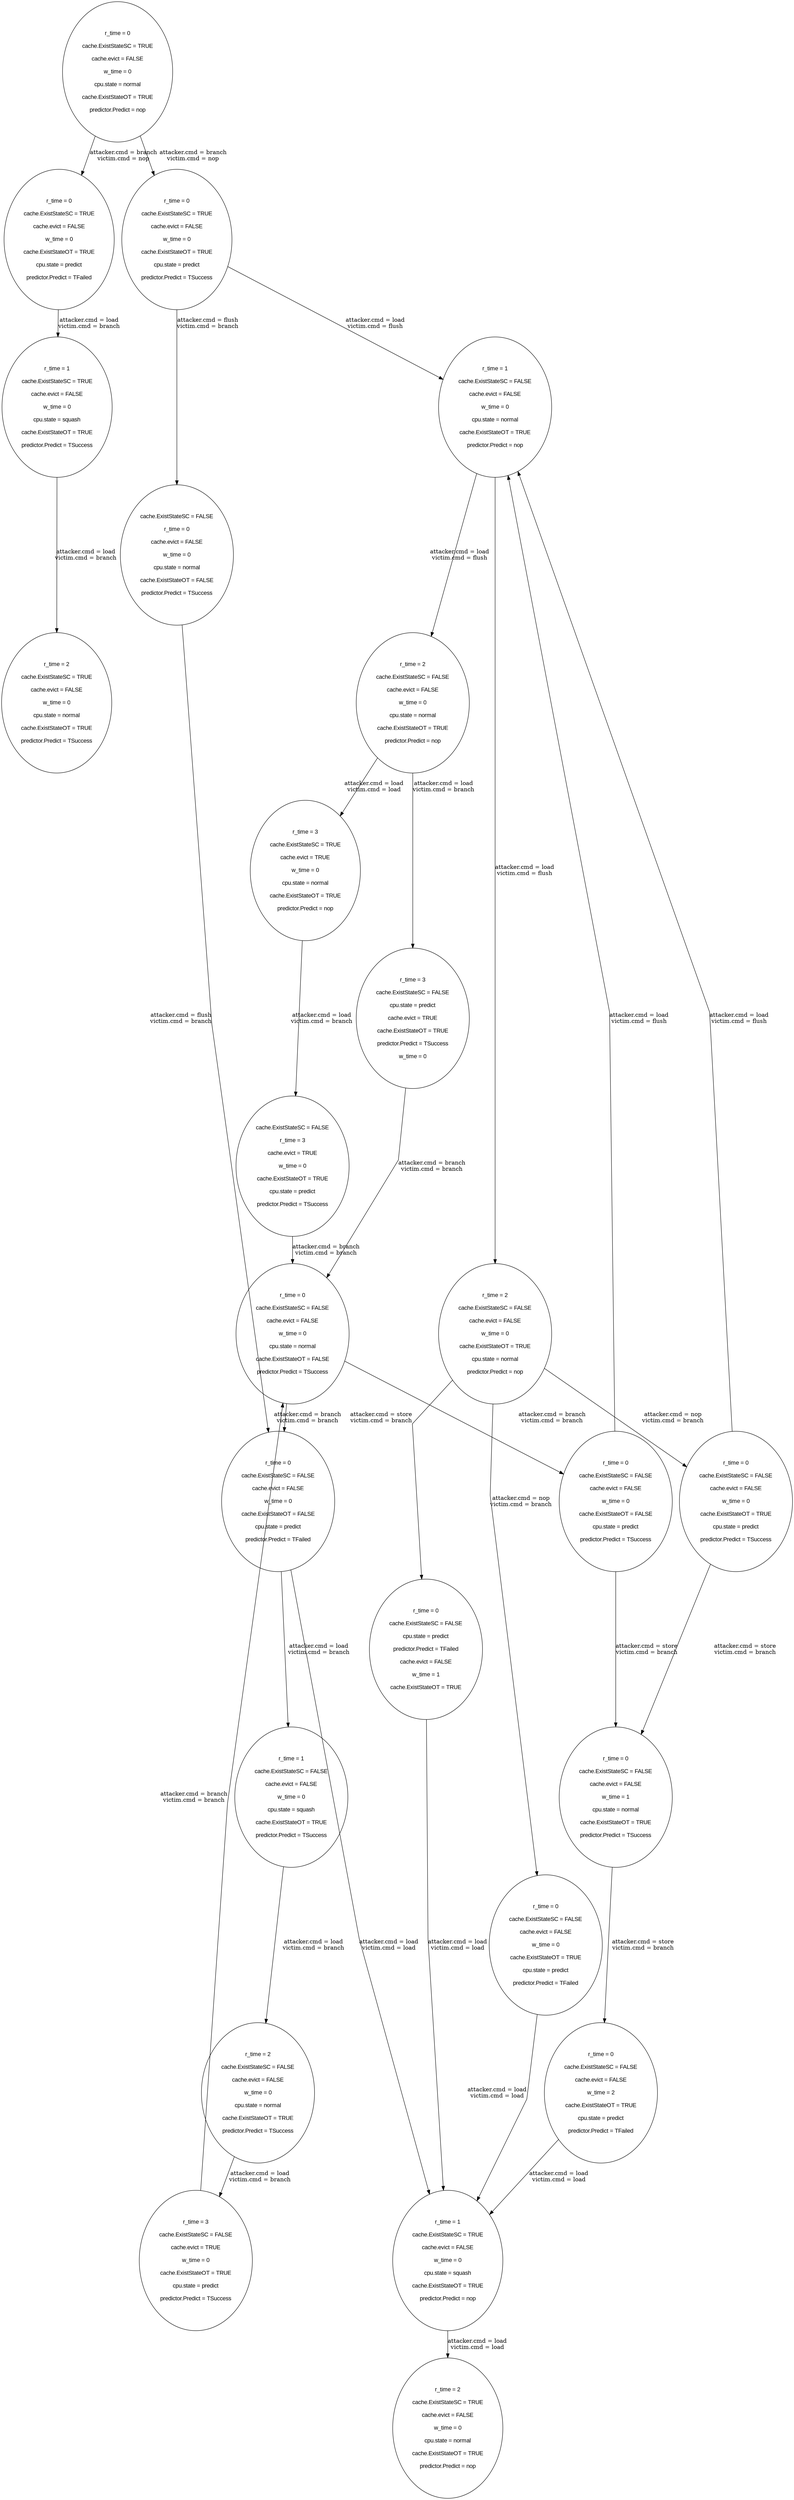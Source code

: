  strict digraph prof {

    node [fontname="Arial"];

    splines=line;
"
r_time = 0

cache.ExistStateSC = TRUE

cache.evict = FALSE

w_time = 0

cpu.state = normal

cache.ExistStateOT = TRUE

predictor.Predict = nop

" -> "
r_time = 0

cache.ExistStateSC = TRUE

cache.evict = FALSE

w_time = 0

cache.ExistStateOT = TRUE

cpu.state = predict

predictor.Predict = TFailed

"
[ label="attacker.cmd = branch
victim.cmd = nop
" ]
"
r_time = 0

cache.ExistStateSC = TRUE

cache.evict = FALSE

w_time = 0

cache.ExistStateOT = TRUE

cpu.state = predict

predictor.Predict = TFailed

" -> "
r_time = 1

cache.ExistStateSC = TRUE

cache.evict = FALSE

w_time = 0

cpu.state = squash

cache.ExistStateOT = TRUE

predictor.Predict = TSuccess

"
[ label="attacker.cmd = load
victim.cmd = branch
" ]
"
r_time = 1

cache.ExistStateSC = TRUE

cache.evict = FALSE

w_time = 0

cpu.state = squash

cache.ExistStateOT = TRUE

predictor.Predict = TSuccess

" -> "
r_time = 2

cache.ExistStateSC = TRUE

cache.evict = FALSE

w_time = 0

cpu.state = normal

cache.ExistStateOT = TRUE

predictor.Predict = TSuccess

"
[ label="attacker.cmd = load
victim.cmd = branch
" ]
"
r_time = 0

cache.ExistStateSC = TRUE

cache.evict = FALSE

w_time = 0

cpu.state = normal

cache.ExistStateOT = TRUE

predictor.Predict = nop

" -> "
r_time = 0

cache.ExistStateSC = TRUE

cache.evict = FALSE

w_time = 0

cache.ExistStateOT = TRUE

cpu.state = predict

predictor.Predict = TSuccess

"
[ label="attacker.cmd = branch
victim.cmd = nop
" ]
"
r_time = 0

cache.ExistStateSC = TRUE

cache.evict = FALSE

w_time = 0

cache.ExistStateOT = TRUE

cpu.state = predict

predictor.Predict = TSuccess

" -> "
r_time = 1

cache.ExistStateSC = FALSE

cache.evict = FALSE

w_time = 0

cpu.state = normal

cache.ExistStateOT = TRUE

predictor.Predict = nop

"
[ label="attacker.cmd = load
victim.cmd = flush
" ]
"
r_time = 1

cache.ExistStateSC = FALSE

cache.evict = FALSE

w_time = 0

cpu.state = normal

cache.ExistStateOT = TRUE

predictor.Predict = nop

" -> "
r_time = 2

cache.ExistStateSC = FALSE

cache.evict = FALSE

w_time = 0

cache.ExistStateOT = TRUE

cpu.state = normal

predictor.Predict = nop

"
[ label="attacker.cmd = load
victim.cmd = flush
" ]
"
r_time = 2

cache.ExistStateSC = FALSE

cache.evict = FALSE

w_time = 0

cache.ExistStateOT = TRUE

cpu.state = normal

predictor.Predict = nop

" -> "
r_time = 0

cache.ExistStateSC = FALSE

cache.evict = FALSE

w_time = 0

cache.ExistStateOT = TRUE

cpu.state = predict

predictor.Predict = TSuccess

"
[ label="attacker.cmd = nop
victim.cmd = branch
" ]
"
r_time = 0

cache.ExistStateSC = FALSE

cache.evict = FALSE

w_time = 0

cache.ExistStateOT = TRUE

cpu.state = predict

predictor.Predict = TSuccess

" -> "
r_time = 1

cache.ExistStateSC = FALSE

cache.evict = FALSE

w_time = 0

cpu.state = normal

cache.ExistStateOT = TRUE

predictor.Predict = nop

"
[ label="attacker.cmd = load
victim.cmd = flush
" ]
"
r_time = 1

cache.ExistStateSC = FALSE

cache.evict = FALSE

w_time = 0

cpu.state = normal

cache.ExistStateOT = TRUE

predictor.Predict = nop

" -> "
r_time = 2

cache.ExistStateSC = FALSE

cache.evict = FALSE

w_time = 0

cache.ExistStateOT = TRUE

cpu.state = normal

predictor.Predict = nop

"
[ label="attacker.cmd = load
victim.cmd = flush
" ]
"
r_time = 2

cache.ExistStateSC = FALSE

cache.evict = FALSE

w_time = 0

cache.ExistStateOT = TRUE

cpu.state = normal

predictor.Predict = nop

" -> "
r_time = 0

cache.ExistStateSC = FALSE

cpu.state = predict

predictor.Predict = TFailed

cache.evict = FALSE

w_time = 1

cache.ExistStateOT = TRUE

"
[ label="attacker.cmd = store
victim.cmd = branch
" ]
"
r_time = 0

cache.ExistStateSC = FALSE

cpu.state = predict

predictor.Predict = TFailed

cache.evict = FALSE

w_time = 1

cache.ExistStateOT = TRUE

" -> "
r_time = 1

cache.ExistStateSC = TRUE

cache.evict = FALSE

w_time = 0

cpu.state = squash

cache.ExistStateOT = TRUE

predictor.Predict = nop

"
[ label="attacker.cmd = load
victim.cmd = load
" ]
"
r_time = 1

cache.ExistStateSC = TRUE

cache.evict = FALSE

w_time = 0

cpu.state = squash

cache.ExistStateOT = TRUE

predictor.Predict = nop

" -> "
r_time = 2

cache.ExistStateSC = TRUE

cache.evict = FALSE

w_time = 0

cpu.state = normal

cache.ExistStateOT = TRUE

predictor.Predict = nop

"
[ label="attacker.cmd = load
victim.cmd = load
" ]
"
r_time = 0

cache.ExistStateSC = TRUE

cache.evict = FALSE

w_time = 0

cpu.state = normal

cache.ExistStateOT = TRUE

predictor.Predict = nop

" -> "
r_time = 0

cache.ExistStateSC = TRUE

cache.evict = FALSE

w_time = 0

cache.ExistStateOT = TRUE

cpu.state = predict

predictor.Predict = TSuccess

"
[ label="attacker.cmd = branch
victim.cmd = nop
" ]
"
r_time = 0

cache.ExistStateSC = TRUE

cache.evict = FALSE

w_time = 0

cache.ExistStateOT = TRUE

cpu.state = predict

predictor.Predict = TSuccess

" -> "
r_time = 1

cache.ExistStateSC = FALSE

cache.evict = FALSE

w_time = 0

cpu.state = normal

cache.ExistStateOT = TRUE

predictor.Predict = nop

"
[ label="attacker.cmd = load
victim.cmd = flush
" ]
"
r_time = 1

cache.ExistStateSC = FALSE

cache.evict = FALSE

w_time = 0

cpu.state = normal

cache.ExistStateOT = TRUE

predictor.Predict = nop

" -> "
r_time = 2

cache.ExistStateSC = FALSE

cache.evict = FALSE

w_time = 0

cpu.state = normal

cache.ExistStateOT = TRUE

predictor.Predict = nop

"
[ label="attacker.cmd = load
victim.cmd = flush
" ]
"
r_time = 2

cache.ExistStateSC = FALSE

cache.evict = FALSE

w_time = 0

cpu.state = normal

cache.ExistStateOT = TRUE

predictor.Predict = nop

" -> "
r_time = 3

cache.ExistStateSC = FALSE

cpu.state = predict

cache.evict = TRUE

cache.ExistStateOT = TRUE

predictor.Predict = TSuccess

w_time = 0

"
[ label="attacker.cmd = load
victim.cmd = branch
" ]
"
r_time = 3

cache.ExistStateSC = FALSE

cpu.state = predict

cache.evict = TRUE

cache.ExistStateOT = TRUE

predictor.Predict = TSuccess

w_time = 0

" -> "
r_time = 0

cache.ExistStateSC = FALSE

cache.evict = FALSE

w_time = 0

cpu.state = normal

cache.ExistStateOT = FALSE

predictor.Predict = TSuccess

"
[ label="attacker.cmd = branch
victim.cmd = branch
" ]
"
r_time = 0

cache.ExistStateSC = FALSE

cache.evict = FALSE

w_time = 0

cpu.state = normal

cache.ExistStateOT = FALSE

predictor.Predict = TSuccess

" -> "
r_time = 0

cache.ExistStateSC = FALSE

cache.evict = FALSE

w_time = 0

cache.ExistStateOT = FALSE

cpu.state = predict

predictor.Predict = TSuccess

"
[ label="attacker.cmd = branch
victim.cmd = branch
" ]
"
r_time = 0

cache.ExistStateSC = FALSE

cache.evict = FALSE

w_time = 0

cache.ExistStateOT = FALSE

cpu.state = predict

predictor.Predict = TSuccess

" -> "
r_time = 1

cache.ExistStateSC = FALSE

cache.evict = FALSE

w_time = 0

cpu.state = normal

cache.ExistStateOT = TRUE

predictor.Predict = nop

"
[ label="attacker.cmd = load
victim.cmd = flush
" ]
"
r_time = 1

cache.ExistStateSC = FALSE

cache.evict = FALSE

w_time = 0

cpu.state = normal

cache.ExistStateOT = TRUE

predictor.Predict = nop

" -> "
r_time = 2

cache.ExistStateSC = FALSE

cache.evict = FALSE

w_time = 0

cache.ExistStateOT = TRUE

cpu.state = normal

predictor.Predict = nop

"
[ label="attacker.cmd = load
victim.cmd = flush
" ]
"
r_time = 2

cache.ExistStateSC = FALSE

cache.evict = FALSE

w_time = 0

cache.ExistStateOT = TRUE

cpu.state = normal

predictor.Predict = nop

" -> "
r_time = 0

cache.ExistStateSC = FALSE

cpu.state = predict

predictor.Predict = TFailed

cache.evict = FALSE

w_time = 1

cache.ExistStateOT = TRUE

"
[ label="attacker.cmd = store
victim.cmd = branch
" ]
"
r_time = 0

cache.ExistStateSC = FALSE

cpu.state = predict

predictor.Predict = TFailed

cache.evict = FALSE

w_time = 1

cache.ExistStateOT = TRUE

" -> "
r_time = 1

cache.ExistStateSC = TRUE

cache.evict = FALSE

w_time = 0

cpu.state = squash

cache.ExistStateOT = TRUE

predictor.Predict = nop

"
[ label="attacker.cmd = load
victim.cmd = load
" ]
"
r_time = 1

cache.ExistStateSC = TRUE

cache.evict = FALSE

w_time = 0

cpu.state = squash

cache.ExistStateOT = TRUE

predictor.Predict = nop

" -> "
r_time = 2

cache.ExistStateSC = TRUE

cache.evict = FALSE

w_time = 0

cpu.state = normal

cache.ExistStateOT = TRUE

predictor.Predict = nop

"
[ label="attacker.cmd = load
victim.cmd = load
" ]
"
r_time = 0

cache.ExistStateSC = TRUE

cache.evict = FALSE

w_time = 0

cpu.state = normal

cache.ExistStateOT = TRUE

predictor.Predict = nop

" -> "
r_time = 0

cache.ExistStateSC = TRUE

cache.evict = FALSE

w_time = 0

cache.ExistStateOT = TRUE

cpu.state = predict

predictor.Predict = TSuccess

"
[ label="attacker.cmd = branch
victim.cmd = nop
" ]
"
r_time = 0

cache.ExistStateSC = TRUE

cache.evict = FALSE

w_time = 0

cache.ExistStateOT = TRUE

cpu.state = predict

predictor.Predict = TSuccess

" -> "
r_time = 1

cache.ExistStateSC = FALSE

cache.evict = FALSE

w_time = 0

cpu.state = normal

cache.ExistStateOT = TRUE

predictor.Predict = nop

"
[ label="attacker.cmd = load
victim.cmd = flush
" ]
"
r_time = 1

cache.ExistStateSC = FALSE

cache.evict = FALSE

w_time = 0

cpu.state = normal

cache.ExistStateOT = TRUE

predictor.Predict = nop

" -> "
r_time = 2

cache.ExistStateSC = FALSE

cache.evict = FALSE

w_time = 0

cpu.state = normal

cache.ExistStateOT = TRUE

predictor.Predict = nop

"
[ label="attacker.cmd = load
victim.cmd = flush
" ]
"
r_time = 2

cache.ExistStateSC = FALSE

cache.evict = FALSE

w_time = 0

cpu.state = normal

cache.ExistStateOT = TRUE

predictor.Predict = nop

" -> "
r_time = 3

cache.ExistStateSC = TRUE

cache.evict = TRUE

w_time = 0

cpu.state = normal

cache.ExistStateOT = TRUE

predictor.Predict = nop

"
[ label="attacker.cmd = load
victim.cmd = load
" ]
"
r_time = 3

cache.ExistStateSC = TRUE

cache.evict = TRUE

w_time = 0

cpu.state = normal

cache.ExistStateOT = TRUE

predictor.Predict = nop

" -> "
cache.ExistStateSC = FALSE

r_time = 3

cache.evict = TRUE

w_time = 0

cache.ExistStateOT = TRUE

cpu.state = predict

predictor.Predict = TSuccess

"
[ label="attacker.cmd = load
victim.cmd = branch
" ]
"
cache.ExistStateSC = FALSE

r_time = 3

cache.evict = TRUE

w_time = 0

cache.ExistStateOT = TRUE

cpu.state = predict

predictor.Predict = TSuccess

" -> "
r_time = 0

cache.ExistStateSC = FALSE

cache.evict = FALSE

w_time = 0

cpu.state = normal

cache.ExistStateOT = FALSE

predictor.Predict = TSuccess

"
[ label="attacker.cmd = branch
victim.cmd = branch
" ]
"
r_time = 0

cache.ExistStateSC = FALSE

cache.evict = FALSE

w_time = 0

cpu.state = normal

cache.ExistStateOT = FALSE

predictor.Predict = TSuccess

" -> "
r_time = 0

cache.ExistStateSC = FALSE

cache.evict = FALSE

w_time = 0

cache.ExistStateOT = FALSE

cpu.state = predict

predictor.Predict = TSuccess

"
[ label="attacker.cmd = branch
victim.cmd = branch
" ]
"
r_time = 0

cache.ExistStateSC = FALSE

cache.evict = FALSE

w_time = 0

cache.ExistStateOT = FALSE

cpu.state = predict

predictor.Predict = TSuccess

" -> "
r_time = 1

cache.ExistStateSC = FALSE

cache.evict = FALSE

w_time = 0

cpu.state = normal

cache.ExistStateOT = TRUE

predictor.Predict = nop

"
[ label="attacker.cmd = load
victim.cmd = flush
" ]
"
r_time = 1

cache.ExistStateSC = FALSE

cache.evict = FALSE

w_time = 0

cpu.state = normal

cache.ExistStateOT = TRUE

predictor.Predict = nop

" -> "
r_time = 2

cache.ExistStateSC = FALSE

cache.evict = FALSE

w_time = 0

cache.ExistStateOT = TRUE

cpu.state = normal

predictor.Predict = nop

"
[ label="attacker.cmd = load
victim.cmd = flush
" ]
"
r_time = 2

cache.ExistStateSC = FALSE

cache.evict = FALSE

w_time = 0

cache.ExistStateOT = TRUE

cpu.state = normal

predictor.Predict = nop

" -> "
r_time = 0

cache.ExistStateSC = FALSE

cpu.state = predict

predictor.Predict = TFailed

cache.evict = FALSE

w_time = 1

cache.ExistStateOT = TRUE

"
[ label="attacker.cmd = store
victim.cmd = branch
" ]
"
r_time = 0

cache.ExistStateSC = FALSE

cpu.state = predict

predictor.Predict = TFailed

cache.evict = FALSE

w_time = 1

cache.ExistStateOT = TRUE

" -> "
r_time = 1

cache.ExistStateSC = TRUE

cache.evict = FALSE

w_time = 0

cpu.state = squash

cache.ExistStateOT = TRUE

predictor.Predict = nop

"
[ label="attacker.cmd = load
victim.cmd = load
" ]
"
r_time = 1

cache.ExistStateSC = TRUE

cache.evict = FALSE

w_time = 0

cpu.state = squash

cache.ExistStateOT = TRUE

predictor.Predict = nop

" -> "
r_time = 2

cache.ExistStateSC = TRUE

cache.evict = FALSE

w_time = 0

cpu.state = normal

cache.ExistStateOT = TRUE

predictor.Predict = nop

"
[ label="attacker.cmd = load
victim.cmd = load
" ]
"
r_time = 0

cache.ExistStateSC = TRUE

cache.evict = FALSE

w_time = 0

cpu.state = normal

cache.ExistStateOT = TRUE

predictor.Predict = nop

" -> "
r_time = 0

cache.ExistStateSC = TRUE

cache.evict = FALSE

w_time = 0

cache.ExistStateOT = TRUE

cpu.state = predict

predictor.Predict = TSuccess

"
[ label="attacker.cmd = branch
victim.cmd = nop
" ]
"
r_time = 0

cache.ExistStateSC = TRUE

cache.evict = FALSE

w_time = 0

cache.ExistStateOT = TRUE

cpu.state = predict

predictor.Predict = TSuccess

" -> "
cache.ExistStateSC = FALSE

r_time = 0

cache.evict = FALSE

w_time = 0

cpu.state = normal

cache.ExistStateOT = FALSE

predictor.Predict = TSuccess

"
[ label="attacker.cmd = flush
victim.cmd = branch
" ]
"
cache.ExistStateSC = FALSE

r_time = 0

cache.evict = FALSE

w_time = 0

cpu.state = normal

cache.ExistStateOT = FALSE

predictor.Predict = TSuccess

" -> "
r_time = 0

cache.ExistStateSC = FALSE

cache.evict = FALSE

w_time = 0

cache.ExistStateOT = FALSE

cpu.state = predict

predictor.Predict = TFailed

"
[ label="attacker.cmd = flush
victim.cmd = branch
" ]
"
r_time = 0

cache.ExistStateSC = FALSE

cache.evict = FALSE

w_time = 0

cache.ExistStateOT = FALSE

cpu.state = predict

predictor.Predict = TFailed

" -> "
r_time = 1

cache.ExistStateSC = FALSE

cache.evict = FALSE

w_time = 0

cpu.state = squash

cache.ExistStateOT = TRUE

predictor.Predict = TSuccess

"
[ label="attacker.cmd = load
victim.cmd = branch
" ]
"
r_time = 1

cache.ExistStateSC = FALSE

cache.evict = FALSE

w_time = 0

cpu.state = squash

cache.ExistStateOT = TRUE

predictor.Predict = TSuccess

" -> "
r_time = 2

cache.ExistStateSC = FALSE

cache.evict = FALSE

w_time = 0

cpu.state = normal

cache.ExistStateOT = TRUE

predictor.Predict = TSuccess

"
[ label="attacker.cmd = load
victim.cmd = branch
" ]
"
r_time = 2

cache.ExistStateSC = FALSE

cache.evict = FALSE

w_time = 0

cpu.state = normal

cache.ExistStateOT = TRUE

predictor.Predict = TSuccess

" -> "
r_time = 3

cache.ExistStateSC = FALSE

cache.evict = TRUE

w_time = 0

cache.ExistStateOT = TRUE

cpu.state = predict

predictor.Predict = TSuccess

"
[ label="attacker.cmd = load
victim.cmd = branch
" ]
"
r_time = 3

cache.ExistStateSC = FALSE

cache.evict = TRUE

w_time = 0

cache.ExistStateOT = TRUE

cpu.state = predict

predictor.Predict = TSuccess

" -> "
r_time = 0

cache.ExistStateSC = FALSE

cache.evict = FALSE

w_time = 0

cpu.state = normal

cache.ExistStateOT = FALSE

predictor.Predict = TSuccess

"
[ label="attacker.cmd = branch
victim.cmd = branch
" ]
"
r_time = 0

cache.ExistStateSC = FALSE

cache.evict = FALSE

w_time = 0

cpu.state = normal

cache.ExistStateOT = FALSE

predictor.Predict = TSuccess

" -> "
r_time = 0

cache.ExistStateSC = FALSE

cache.evict = FALSE

w_time = 0

cache.ExistStateOT = FALSE

cpu.state = predict

predictor.Predict = TSuccess

"
[ label="attacker.cmd = branch
victim.cmd = branch
" ]
"
r_time = 0

cache.ExistStateSC = FALSE

cache.evict = FALSE

w_time = 0

cache.ExistStateOT = FALSE

cpu.state = predict

predictor.Predict = TSuccess

" -> "
r_time = 1

cache.ExistStateSC = FALSE

cache.evict = FALSE

w_time = 0

cpu.state = normal

cache.ExistStateOT = TRUE

predictor.Predict = nop

"
[ label="attacker.cmd = load
victim.cmd = flush
" ]
"
r_time = 1

cache.ExistStateSC = FALSE

cache.evict = FALSE

w_time = 0

cpu.state = normal

cache.ExistStateOT = TRUE

predictor.Predict = nop

" -> "
r_time = 2

cache.ExistStateSC = FALSE

cache.evict = FALSE

w_time = 0

cache.ExistStateOT = TRUE

cpu.state = normal

predictor.Predict = nop

"
[ label="attacker.cmd = load
victim.cmd = flush
" ]
"
r_time = 2

cache.ExistStateSC = FALSE

cache.evict = FALSE

w_time = 0

cache.ExistStateOT = TRUE

cpu.state = normal

predictor.Predict = nop

" -> "
r_time = 0

cache.ExistStateSC = FALSE

cpu.state = predict

predictor.Predict = TFailed

cache.evict = FALSE

w_time = 1

cache.ExistStateOT = TRUE

"
[ label="attacker.cmd = store
victim.cmd = branch
" ]
"
r_time = 0

cache.ExistStateSC = FALSE

cpu.state = predict

predictor.Predict = TFailed

cache.evict = FALSE

w_time = 1

cache.ExistStateOT = TRUE

" -> "
r_time = 1

cache.ExistStateSC = TRUE

cache.evict = FALSE

w_time = 0

cpu.state = squash

cache.ExistStateOT = TRUE

predictor.Predict = nop

"
[ label="attacker.cmd = load
victim.cmd = load
" ]
"
r_time = 1

cache.ExistStateSC = TRUE

cache.evict = FALSE

w_time = 0

cpu.state = squash

cache.ExistStateOT = TRUE

predictor.Predict = nop

" -> "
r_time = 2

cache.ExistStateSC = TRUE

cache.evict = FALSE

w_time = 0

cpu.state = normal

cache.ExistStateOT = TRUE

predictor.Predict = nop

"
[ label="attacker.cmd = load
victim.cmd = load
" ]
"
r_time = 0

cache.ExistStateSC = TRUE

cache.evict = FALSE

w_time = 0

cpu.state = normal

cache.ExistStateOT = TRUE

predictor.Predict = nop

" -> "
r_time = 0

cache.ExistStateSC = TRUE

cache.evict = FALSE

w_time = 0

cache.ExistStateOT = TRUE

cpu.state = predict

predictor.Predict = TSuccess

"
[ label="attacker.cmd = branch
victim.cmd = nop
" ]
"
r_time = 0

cache.ExistStateSC = TRUE

cache.evict = FALSE

w_time = 0

cache.ExistStateOT = TRUE

cpu.state = predict

predictor.Predict = TSuccess

" -> "
r_time = 1

cache.ExistStateSC = FALSE

cache.evict = FALSE

w_time = 0

cpu.state = normal

cache.ExistStateOT = TRUE

predictor.Predict = nop

"
[ label="attacker.cmd = load
victim.cmd = flush
" ]
"
r_time = 1

cache.ExistStateSC = FALSE

cache.evict = FALSE

w_time = 0

cpu.state = normal

cache.ExistStateOT = TRUE

predictor.Predict = nop

" -> "
r_time = 2

cache.ExistStateSC = FALSE

cache.evict = FALSE

w_time = 0

cache.ExistStateOT = TRUE

cpu.state = normal

predictor.Predict = nop

"
[ label="attacker.cmd = load
victim.cmd = flush
" ]
"
r_time = 2

cache.ExistStateSC = FALSE

cache.evict = FALSE

w_time = 0

cache.ExistStateOT = TRUE

cpu.state = normal

predictor.Predict = nop

" -> "
r_time = 0

cache.ExistStateSC = FALSE

cache.evict = FALSE

w_time = 0

cache.ExistStateOT = TRUE

cpu.state = predict

predictor.Predict = TFailed

"
[ label="attacker.cmd = nop
victim.cmd = branch
" ]
"
r_time = 0

cache.ExistStateSC = FALSE

cache.evict = FALSE

w_time = 0

cache.ExistStateOT = TRUE

cpu.state = predict

predictor.Predict = TFailed

" -> "
r_time = 1

cache.ExistStateSC = TRUE

cache.evict = FALSE

w_time = 0

cpu.state = squash

cache.ExistStateOT = TRUE

predictor.Predict = nop

"
[ label="attacker.cmd = load
victim.cmd = load
" ]
"
r_time = 1

cache.ExistStateSC = TRUE

cache.evict = FALSE

w_time = 0

cpu.state = squash

cache.ExistStateOT = TRUE

predictor.Predict = nop

" -> "
r_time = 2

cache.ExistStateSC = TRUE

cache.evict = FALSE

w_time = 0

cpu.state = normal

cache.ExistStateOT = TRUE

predictor.Predict = nop

"
[ label="attacker.cmd = load
victim.cmd = load
" ]
"
r_time = 0

cache.ExistStateSC = TRUE

cache.evict = FALSE

w_time = 0

cpu.state = normal

cache.ExistStateOT = TRUE

predictor.Predict = nop

" -> "
r_time = 0

cache.ExistStateSC = TRUE

cache.evict = FALSE

w_time = 0

cache.ExistStateOT = TRUE

cpu.state = predict

predictor.Predict = TSuccess

"
[ label="attacker.cmd = branch
victim.cmd = nop
" ]
"
r_time = 0

cache.ExistStateSC = TRUE

cache.evict = FALSE

w_time = 0

cache.ExistStateOT = TRUE

cpu.state = predict

predictor.Predict = TSuccess

" -> "
r_time = 1

cache.ExistStateSC = FALSE

cache.evict = FALSE

w_time = 0

cpu.state = normal

cache.ExistStateOT = TRUE

predictor.Predict = nop

"
[ label="attacker.cmd = load
victim.cmd = flush
" ]
"
r_time = 1

cache.ExistStateSC = FALSE

cache.evict = FALSE

w_time = 0

cpu.state = normal

cache.ExistStateOT = TRUE

predictor.Predict = nop

" -> "
r_time = 2

cache.ExistStateSC = FALSE

cache.evict = FALSE

w_time = 0

cache.ExistStateOT = TRUE

cpu.state = normal

predictor.Predict = nop

"
[ label="attacker.cmd = load
victim.cmd = flush
" ]
"
r_time = 2

cache.ExistStateSC = FALSE

cache.evict = FALSE

w_time = 0

cache.ExistStateOT = TRUE

cpu.state = normal

predictor.Predict = nop

" -> "
r_time = 0

cache.ExistStateSC = FALSE

cache.evict = FALSE

w_time = 0

cache.ExistStateOT = TRUE

cpu.state = predict

predictor.Predict = TSuccess

"
[ label="attacker.cmd = nop
victim.cmd = branch
" ]
"
r_time = 0

cache.ExistStateSC = FALSE

cache.evict = FALSE

w_time = 0

cache.ExistStateOT = TRUE

cpu.state = predict

predictor.Predict = TSuccess

" -> "
r_time = 0

cache.ExistStateSC = FALSE

cache.evict = FALSE

w_time = 1

cpu.state = normal

cache.ExistStateOT = TRUE

predictor.Predict = TSuccess

"
[ label="attacker.cmd = store
victim.cmd = branch
" ]
"
r_time = 0

cache.ExistStateSC = FALSE

cache.evict = FALSE

w_time = 1

cpu.state = normal

cache.ExistStateOT = TRUE

predictor.Predict = TSuccess

" -> "
r_time = 0

cache.ExistStateSC = FALSE

cache.evict = FALSE

w_time = 2

cache.ExistStateOT = TRUE

cpu.state = predict

predictor.Predict = TFailed

"
[ label="attacker.cmd = store
victim.cmd = branch
" ]
"
r_time = 0

cache.ExistStateSC = FALSE

cache.evict = FALSE

w_time = 2

cache.ExistStateOT = TRUE

cpu.state = predict

predictor.Predict = TFailed

" -> "
r_time = 1

cache.ExistStateSC = TRUE

cache.evict = FALSE

w_time = 0

cpu.state = squash

cache.ExistStateOT = TRUE

predictor.Predict = nop

"
[ label="attacker.cmd = load
victim.cmd = load
" ]
"
r_time = 1

cache.ExistStateSC = TRUE

cache.evict = FALSE

w_time = 0

cpu.state = squash

cache.ExistStateOT = TRUE

predictor.Predict = nop

" -> "
r_time = 2

cache.ExistStateSC = TRUE

cache.evict = FALSE

w_time = 0

cpu.state = normal

cache.ExistStateOT = TRUE

predictor.Predict = nop

"
[ label="attacker.cmd = load
victim.cmd = load
" ]
"
r_time = 0

cache.ExistStateSC = TRUE

cache.evict = FALSE

w_time = 0

cpu.state = normal

cache.ExistStateOT = TRUE

predictor.Predict = nop

" -> "
r_time = 0

cache.ExistStateSC = TRUE

cache.evict = FALSE

w_time = 0

cache.ExistStateOT = TRUE

cpu.state = predict

predictor.Predict = TSuccess

"
[ label="attacker.cmd = branch
victim.cmd = nop
" ]
"
r_time = 0

cache.ExistStateSC = TRUE

cache.evict = FALSE

w_time = 0

cache.ExistStateOT = TRUE

cpu.state = predict

predictor.Predict = TSuccess

" -> "
r_time = 1

cache.ExistStateSC = FALSE

cache.evict = FALSE

w_time = 0

cpu.state = normal

cache.ExistStateOT = TRUE

predictor.Predict = nop

"
[ label="attacker.cmd = load
victim.cmd = flush
" ]
"
r_time = 1

cache.ExistStateSC = FALSE

cache.evict = FALSE

w_time = 0

cpu.state = normal

cache.ExistStateOT = TRUE

predictor.Predict = nop

" -> "
r_time = 2

cache.ExistStateSC = FALSE

cache.evict = FALSE

w_time = 0

cache.ExistStateOT = TRUE

cpu.state = normal

predictor.Predict = nop

"
[ label="attacker.cmd = load
victim.cmd = flush
" ]
"
r_time = 2

cache.ExistStateSC = FALSE

cache.evict = FALSE

w_time = 0

cache.ExistStateOT = TRUE

cpu.state = normal

predictor.Predict = nop

" -> "
r_time = 0

cache.ExistStateSC = FALSE

cache.evict = FALSE

w_time = 0

cache.ExistStateOT = TRUE

cpu.state = predict

predictor.Predict = TSuccess

"
[ label="attacker.cmd = nop
victim.cmd = branch
" ]
"
r_time = 0

cache.ExistStateSC = FALSE

cache.evict = FALSE

w_time = 0

cache.ExistStateOT = TRUE

cpu.state = predict

predictor.Predict = TSuccess

" -> "
r_time = 1

cache.ExistStateSC = FALSE

cache.evict = FALSE

w_time = 0

cpu.state = normal

cache.ExistStateOT = TRUE

predictor.Predict = nop

"
[ label="attacker.cmd = load
victim.cmd = flush
" ]
"
r_time = 1

cache.ExistStateSC = FALSE

cache.evict = FALSE

w_time = 0

cpu.state = normal

cache.ExistStateOT = TRUE

predictor.Predict = nop

" -> "
r_time = 2

cache.ExistStateSC = FALSE

cache.evict = FALSE

w_time = 0

cache.ExistStateOT = TRUE

cpu.state = normal

predictor.Predict = nop

"
[ label="attacker.cmd = load
victim.cmd = flush
" ]
"
r_time = 2

cache.ExistStateSC = FALSE

cache.evict = FALSE

w_time = 0

cache.ExistStateOT = TRUE

cpu.state = normal

predictor.Predict = nop

" -> "
r_time = 0

cache.ExistStateSC = FALSE

cpu.state = predict

predictor.Predict = TFailed

cache.evict = FALSE

w_time = 1

cache.ExistStateOT = TRUE

"
[ label="attacker.cmd = store
victim.cmd = branch
" ]
"
r_time = 0

cache.ExistStateSC = FALSE

cpu.state = predict

predictor.Predict = TFailed

cache.evict = FALSE

w_time = 1

cache.ExistStateOT = TRUE

" -> "
r_time = 1

cache.ExistStateSC = TRUE

cache.evict = FALSE

w_time = 0

cpu.state = squash

cache.ExistStateOT = TRUE

predictor.Predict = nop

"
[ label="attacker.cmd = load
victim.cmd = load
" ]
"
r_time = 1

cache.ExistStateSC = TRUE

cache.evict = FALSE

w_time = 0

cpu.state = squash

cache.ExistStateOT = TRUE

predictor.Predict = nop

" -> "
r_time = 2

cache.ExistStateSC = TRUE

cache.evict = FALSE

w_time = 0

cpu.state = normal

cache.ExistStateOT = TRUE

predictor.Predict = nop

"
[ label="attacker.cmd = load
victim.cmd = load
" ]
"
r_time = 0

cache.ExistStateSC = TRUE

cache.evict = FALSE

w_time = 0

cpu.state = normal

cache.ExistStateOT = TRUE

predictor.Predict = nop

" -> "
r_time = 0

cache.ExistStateSC = TRUE

cache.evict = FALSE

w_time = 0

cache.ExistStateOT = TRUE

cpu.state = predict

predictor.Predict = TSuccess

"
[ label="attacker.cmd = branch
victim.cmd = nop
" ]
"
r_time = 0

cache.ExistStateSC = TRUE

cache.evict = FALSE

w_time = 0

cache.ExistStateOT = TRUE

cpu.state = predict

predictor.Predict = TSuccess

" -> "
r_time = 1

cache.ExistStateSC = FALSE

cache.evict = FALSE

w_time = 0

cpu.state = normal

cache.ExistStateOT = TRUE

predictor.Predict = nop

"
[ label="attacker.cmd = load
victim.cmd = flush
" ]
"
r_time = 1

cache.ExistStateSC = FALSE

cache.evict = FALSE

w_time = 0

cpu.state = normal

cache.ExistStateOT = TRUE

predictor.Predict = nop

" -> "
r_time = 2

cache.ExistStateSC = FALSE

cache.evict = FALSE

w_time = 0

cpu.state = normal

cache.ExistStateOT = TRUE

predictor.Predict = nop

"
[ label="attacker.cmd = load
victim.cmd = flush
" ]
"
r_time = 2

cache.ExistStateSC = FALSE

cache.evict = FALSE

w_time = 0

cpu.state = normal

cache.ExistStateOT = TRUE

predictor.Predict = nop

" -> "
r_time = 3

cache.ExistStateSC = FALSE

cpu.state = predict

cache.evict = TRUE

cache.ExistStateOT = TRUE

predictor.Predict = TSuccess

w_time = 0

"
[ label="attacker.cmd = load
victim.cmd = branch
" ]
"
r_time = 3

cache.ExistStateSC = FALSE

cpu.state = predict

cache.evict = TRUE

cache.ExistStateOT = TRUE

predictor.Predict = TSuccess

w_time = 0

" -> "
r_time = 0

cache.ExistStateSC = FALSE

cache.evict = FALSE

w_time = 0

cpu.state = normal

cache.ExistStateOT = FALSE

predictor.Predict = TSuccess

"
[ label="attacker.cmd = branch
victim.cmd = branch
" ]
"
r_time = 0

cache.ExistStateSC = FALSE

cache.evict = FALSE

w_time = 0

cpu.state = normal

cache.ExistStateOT = FALSE

predictor.Predict = TSuccess

" -> "
r_time = 0

cache.ExistStateSC = FALSE

cache.evict = FALSE

w_time = 0

cache.ExistStateOT = FALSE

cpu.state = predict

predictor.Predict = TFailed

"
[ label="attacker.cmd = branch
victim.cmd = branch
" ]
"
r_time = 0

cache.ExistStateSC = FALSE

cache.evict = FALSE

w_time = 0

cache.ExistStateOT = FALSE

cpu.state = predict

predictor.Predict = TFailed

" -> "
r_time = 1

cache.ExistStateSC = TRUE

cache.evict = FALSE

w_time = 0

cpu.state = squash

cache.ExistStateOT = TRUE

predictor.Predict = nop

"
[ label="attacker.cmd = load
victim.cmd = load
" ]
"
r_time = 1

cache.ExistStateSC = TRUE

cache.evict = FALSE

w_time = 0

cpu.state = squash

cache.ExistStateOT = TRUE

predictor.Predict = nop

" -> "
r_time = 2

cache.ExistStateSC = TRUE

cache.evict = FALSE

w_time = 0

cpu.state = normal

cache.ExistStateOT = TRUE

predictor.Predict = nop

"
[ label="attacker.cmd = load
victim.cmd = load
" ]
"
r_time = 0

cache.ExistStateSC = TRUE

cache.evict = FALSE

w_time = 0

cpu.state = normal

cache.ExistStateOT = TRUE

predictor.Predict = nop

" -> "
r_time = 0

cache.ExistStateSC = TRUE

cache.evict = FALSE

w_time = 0

cache.ExistStateOT = TRUE

cpu.state = predict

predictor.Predict = TSuccess

"
[ label="attacker.cmd = branch
victim.cmd = nop
" ]
"
r_time = 0

cache.ExistStateSC = TRUE

cache.evict = FALSE

w_time = 0

cache.ExistStateOT = TRUE

cpu.state = predict

predictor.Predict = TSuccess

" -> "
r_time = 1

cache.ExistStateSC = FALSE

cache.evict = FALSE

w_time = 0

cpu.state = normal

cache.ExistStateOT = TRUE

predictor.Predict = nop

"
[ label="attacker.cmd = load
victim.cmd = flush
" ]
"
r_time = 1

cache.ExistStateSC = FALSE

cache.evict = FALSE

w_time = 0

cpu.state = normal

cache.ExistStateOT = TRUE

predictor.Predict = nop

" -> "
r_time = 2

cache.ExistStateSC = FALSE

cache.evict = FALSE

w_time = 0

cpu.state = normal

cache.ExistStateOT = TRUE

predictor.Predict = nop

"
[ label="attacker.cmd = load
victim.cmd = flush
" ]
"
r_time = 2

cache.ExistStateSC = FALSE

cache.evict = FALSE

w_time = 0

cpu.state = normal

cache.ExistStateOT = TRUE

predictor.Predict = nop

" -> "
r_time = 3

cache.ExistStateSC = FALSE

cpu.state = predict

cache.evict = TRUE

cache.ExistStateOT = TRUE

predictor.Predict = TSuccess

w_time = 0

"
[ label="attacker.cmd = load
victim.cmd = branch
" ]
"
r_time = 3

cache.ExistStateSC = FALSE

cpu.state = predict

cache.evict = TRUE

cache.ExistStateOT = TRUE

predictor.Predict = TSuccess

w_time = 0

" -> "
r_time = 0

cache.ExistStateSC = FALSE

cache.evict = FALSE

w_time = 0

cpu.state = normal

cache.ExistStateOT = FALSE

predictor.Predict = TSuccess

"
[ label="attacker.cmd = branch
victim.cmd = branch
" ]
"
r_time = 0

cache.ExistStateSC = FALSE

cache.evict = FALSE

w_time = 0

cpu.state = normal

cache.ExistStateOT = FALSE

predictor.Predict = TSuccess

" -> "
r_time = 0

cache.ExistStateSC = FALSE

cache.evict = FALSE

w_time = 0

cache.ExistStateOT = FALSE

cpu.state = predict

predictor.Predict = TSuccess

"
[ label="attacker.cmd = branch
victim.cmd = branch
" ]
"
r_time = 0

cache.ExistStateSC = FALSE

cache.evict = FALSE

w_time = 0

cache.ExistStateOT = FALSE

cpu.state = predict

predictor.Predict = TSuccess

" -> "
r_time = 0

cache.ExistStateSC = FALSE

cache.evict = FALSE

w_time = 1

cpu.state = normal

cache.ExistStateOT = TRUE

predictor.Predict = TSuccess

"
[ label="attacker.cmd = store
victim.cmd = branch
" ]
"
r_time = 0

cache.ExistStateSC = FALSE

cache.evict = FALSE

w_time = 1

cpu.state = normal

cache.ExistStateOT = TRUE

predictor.Predict = TSuccess

" -> "
r_time = 0

cache.ExistStateSC = FALSE

cache.evict = FALSE

w_time = 2

cache.ExistStateOT = TRUE

cpu.state = predict

predictor.Predict = TFailed

"
[ label="attacker.cmd = store
victim.cmd = branch
" ]
"
r_time = 0

cache.ExistStateSC = FALSE

cache.evict = FALSE

w_time = 2

cache.ExistStateOT = TRUE

cpu.state = predict

predictor.Predict = TFailed

" -> "
r_time = 1

cache.ExistStateSC = TRUE

cache.evict = FALSE

w_time = 0

cpu.state = squash

cache.ExistStateOT = TRUE

predictor.Predict = nop

"
[ label="attacker.cmd = load
victim.cmd = load
" ]
"
r_time = 1

cache.ExistStateSC = TRUE

cache.evict = FALSE

w_time = 0

cpu.state = squash

cache.ExistStateOT = TRUE

predictor.Predict = nop

" -> "
r_time = 2

cache.ExistStateSC = TRUE

cache.evict = FALSE

w_time = 0

cpu.state = normal

cache.ExistStateOT = TRUE

predictor.Predict = nop

"
[ label="attacker.cmd = load
victim.cmd = load
" ]
"
r_time = 0

cache.ExistStateSC = TRUE

cache.evict = FALSE

w_time = 0

cpu.state = normal

cache.ExistStateOT = TRUE

predictor.Predict = nop

" -> "
r_time = 0

cache.ExistStateSC = TRUE

cache.evict = FALSE

w_time = 0

cache.ExistStateOT = TRUE

cpu.state = predict

predictor.Predict = TSuccess

"
[ label="attacker.cmd = branch
victim.cmd = nop
" ]
"
r_time = 0

cache.ExistStateSC = TRUE

cache.evict = FALSE

w_time = 0

cache.ExistStateOT = TRUE

cpu.state = predict

predictor.Predict = TSuccess

" -> "
r_time = 1

cache.ExistStateSC = FALSE

cache.evict = FALSE

w_time = 0

cpu.state = normal

cache.ExistStateOT = TRUE

predictor.Predict = nop

"
[ label="attacker.cmd = load
victim.cmd = flush
" ]
"
r_time = 1

cache.ExistStateSC = FALSE

cache.evict = FALSE

w_time = 0

cpu.state = normal

cache.ExistStateOT = TRUE

predictor.Predict = nop

" -> "
r_time = 2

cache.ExistStateSC = FALSE

cache.evict = FALSE

w_time = 0

cpu.state = normal

cache.ExistStateOT = TRUE

predictor.Predict = nop

"
[ label="attacker.cmd = load
victim.cmd = flush
" ]
"
r_time = 2

cache.ExistStateSC = FALSE

cache.evict = FALSE

w_time = 0

cpu.state = normal

cache.ExistStateOT = TRUE

predictor.Predict = nop

" -> "
r_time = 3

cache.ExistStateSC = FALSE

cpu.state = predict

cache.evict = TRUE

cache.ExistStateOT = TRUE

predictor.Predict = TSuccess

w_time = 0

"
[ label="attacker.cmd = load
victim.cmd = branch
" ]
"
r_time = 3

cache.ExistStateSC = FALSE

cpu.state = predict

cache.evict = TRUE

cache.ExistStateOT = TRUE

predictor.Predict = TSuccess

w_time = 0

" -> "
r_time = 0

cache.ExistStateSC = FALSE

cache.evict = FALSE

w_time = 0

cpu.state = normal

cache.ExistStateOT = FALSE

predictor.Predict = TSuccess

"
[ label="attacker.cmd = branch
victim.cmd = branch
" ]
"
r_time = 0

cache.ExistStateSC = FALSE

cache.evict = FALSE

w_time = 0

cpu.state = normal

cache.ExistStateOT = FALSE

predictor.Predict = TSuccess

" -> "
r_time = 0

cache.ExistStateSC = FALSE

cache.evict = FALSE

w_time = 0

cache.ExistStateOT = FALSE

cpu.state = predict

predictor.Predict = TSuccess

"
[ label="attacker.cmd = branch
victim.cmd = branch
" ]
"
r_time = 0

cache.ExistStateSC = FALSE

cache.evict = FALSE

w_time = 0

cache.ExistStateOT = FALSE

cpu.state = predict

predictor.Predict = TSuccess

" -> "
r_time = 1

cache.ExistStateSC = FALSE

cache.evict = FALSE

w_time = 0

cpu.state = normal

cache.ExistStateOT = TRUE

predictor.Predict = nop

"
[ label="attacker.cmd = load
victim.cmd = flush
" ]
"
r_time = 1

cache.ExistStateSC = FALSE

cache.evict = FALSE

w_time = 0

cpu.state = normal

cache.ExistStateOT = TRUE

predictor.Predict = nop

" -> "
r_time = 2

cache.ExistStateSC = FALSE

cache.evict = FALSE

w_time = 0

cache.ExistStateOT = TRUE

cpu.state = normal

predictor.Predict = nop

"
[ label="attacker.cmd = load
victim.cmd = flush
" ]
"
r_time = 2

cache.ExistStateSC = FALSE

cache.evict = FALSE

w_time = 0

cache.ExistStateOT = TRUE

cpu.state = normal

predictor.Predict = nop

" -> "
r_time = 0

cache.ExistStateSC = FALSE

cpu.state = predict

predictor.Predict = TFailed

cache.evict = FALSE

w_time = 1

cache.ExistStateOT = TRUE

"
[ label="attacker.cmd = store
victim.cmd = branch
" ]
"
r_time = 0

cache.ExistStateSC = FALSE

cpu.state = predict

predictor.Predict = TFailed

cache.evict = FALSE

w_time = 1

cache.ExistStateOT = TRUE

" -> "
r_time = 1

cache.ExistStateSC = TRUE

cache.evict = FALSE

w_time = 0

cpu.state = squash

cache.ExistStateOT = TRUE

predictor.Predict = nop

"
[ label="attacker.cmd = load
victim.cmd = load
" ]
"
r_time = 1

cache.ExistStateSC = TRUE

cache.evict = FALSE

w_time = 0

cpu.state = squash

cache.ExistStateOT = TRUE

predictor.Predict = nop

" -> "
r_time = 2

cache.ExistStateSC = TRUE

cache.evict = FALSE

w_time = 0

cpu.state = normal

cache.ExistStateOT = TRUE

predictor.Predict = nop

"
[ label="attacker.cmd = load
victim.cmd = load
" ]
"
r_time = 0

cache.ExistStateSC = TRUE

cache.evict = FALSE

w_time = 0

cpu.state = normal

cache.ExistStateOT = TRUE

predictor.Predict = nop

" -> "
r_time = 0

cache.ExistStateSC = TRUE

cache.evict = FALSE

w_time = 0

cache.ExistStateOT = TRUE

cpu.state = predict

predictor.Predict = TSuccess

"
[ label="attacker.cmd = branch
victim.cmd = nop
" ]
"
r_time = 0

cache.ExistStateSC = TRUE

cache.evict = FALSE

w_time = 0

cache.ExistStateOT = TRUE

cpu.state = predict

predictor.Predict = TSuccess

" -> "
r_time = 1

cache.ExistStateSC = FALSE

cache.evict = FALSE

w_time = 0

cpu.state = normal

cache.ExistStateOT = TRUE

predictor.Predict = nop

"
[ label="attacker.cmd = load
victim.cmd = flush
" ]
"
r_time = 1

cache.ExistStateSC = FALSE

cache.evict = FALSE

w_time = 0

cpu.state = normal

cache.ExistStateOT = TRUE

predictor.Predict = nop

" -> "
r_time = 2

cache.ExistStateSC = FALSE

cache.evict = FALSE

w_time = 0

cpu.state = normal

cache.ExistStateOT = TRUE

predictor.Predict = nop

"
[ label="attacker.cmd = load
victim.cmd = flush
" ]
"
r_time = 2

cache.ExistStateSC = FALSE

cache.evict = FALSE

w_time = 0

cpu.state = normal

cache.ExistStateOT = TRUE

predictor.Predict = nop

" -> "
r_time = 3

cache.ExistStateSC = TRUE

cache.evict = TRUE

w_time = 0

cpu.state = normal

cache.ExistStateOT = TRUE

predictor.Predict = nop

"
[ label="attacker.cmd = load
victim.cmd = load
" ]
"
r_time = 3

cache.ExistStateSC = TRUE

cache.evict = TRUE

w_time = 0

cpu.state = normal

cache.ExistStateOT = TRUE

predictor.Predict = nop

" -> "
cache.ExistStateSC = FALSE

r_time = 3

cache.evict = TRUE

w_time = 0

cache.ExistStateOT = TRUE

cpu.state = predict

predictor.Predict = TSuccess

"
[ label="attacker.cmd = load
victim.cmd = branch
" ]
"
cache.ExistStateSC = FALSE

r_time = 3

cache.evict = TRUE

w_time = 0

cache.ExistStateOT = TRUE

cpu.state = predict

predictor.Predict = TSuccess

" -> "
r_time = 0

cache.ExistStateSC = FALSE

cache.evict = FALSE

w_time = 0

cpu.state = normal

cache.ExistStateOT = FALSE

predictor.Predict = TSuccess

"
[ label="attacker.cmd = branch
victim.cmd = branch
" ]
"
r_time = 0

cache.ExistStateSC = FALSE

cache.evict = FALSE

w_time = 0

cpu.state = normal

cache.ExistStateOT = FALSE

predictor.Predict = TSuccess

" -> "
r_time = 0

cache.ExistStateSC = FALSE

cache.evict = FALSE

w_time = 0

cache.ExistStateOT = FALSE

cpu.state = predict

predictor.Predict = TFailed

"
[ label="attacker.cmd = branch
victim.cmd = branch
" ]
"
r_time = 0

cache.ExistStateSC = FALSE

cache.evict = FALSE

w_time = 0

cache.ExistStateOT = FALSE

cpu.state = predict

predictor.Predict = TFailed

" -> "
r_time = 1

cache.ExistStateSC = TRUE

cache.evict = FALSE

w_time = 0

cpu.state = squash

cache.ExistStateOT = TRUE

predictor.Predict = nop

"
[ label="attacker.cmd = load
victim.cmd = load
" ]
"
r_time = 1

cache.ExistStateSC = TRUE

cache.evict = FALSE

w_time = 0

cpu.state = squash

cache.ExistStateOT = TRUE

predictor.Predict = nop

" -> "
r_time = 2

cache.ExistStateSC = TRUE

cache.evict = FALSE

w_time = 0

cpu.state = normal

cache.ExistStateOT = TRUE

predictor.Predict = nop

"
[ label="attacker.cmd = load
victim.cmd = load
" ]
"
r_time = 0

cache.ExistStateSC = TRUE

cache.evict = FALSE

w_time = 0

cpu.state = normal

cache.ExistStateOT = TRUE

predictor.Predict = nop

" -> "
r_time = 0

cache.ExistStateSC = TRUE

cache.evict = FALSE

w_time = 0

cache.ExistStateOT = TRUE

cpu.state = predict

predictor.Predict = TSuccess

"
[ label="attacker.cmd = branch
victim.cmd = nop
" ]
"
r_time = 0

cache.ExistStateSC = TRUE

cache.evict = FALSE

w_time = 0

cache.ExistStateOT = TRUE

cpu.state = predict

predictor.Predict = TSuccess

" -> "
r_time = 1

cache.ExistStateSC = FALSE

cache.evict = FALSE

w_time = 0

cpu.state = normal

cache.ExistStateOT = TRUE

predictor.Predict = nop

"
[ label="attacker.cmd = load
victim.cmd = flush
" ]
"
r_time = 1

cache.ExistStateSC = FALSE

cache.evict = FALSE

w_time = 0

cpu.state = normal

cache.ExistStateOT = TRUE

predictor.Predict = nop

" -> "
r_time = 2

cache.ExistStateSC = FALSE

cache.evict = FALSE

w_time = 0

cpu.state = normal

cache.ExistStateOT = TRUE

predictor.Predict = nop

"
[ label="attacker.cmd = load
victim.cmd = flush
" ]
"
r_time = 2

cache.ExistStateSC = FALSE

cache.evict = FALSE

w_time = 0

cpu.state = normal

cache.ExistStateOT = TRUE

predictor.Predict = nop

" -> "
r_time = 3

cache.ExistStateSC = TRUE

cache.evict = TRUE

w_time = 0

cpu.state = normal

cache.ExistStateOT = TRUE

predictor.Predict = nop

"
[ label="attacker.cmd = load
victim.cmd = load
" ]
"
r_time = 3

cache.ExistStateSC = TRUE

cache.evict = TRUE

w_time = 0

cpu.state = normal

cache.ExistStateOT = TRUE

predictor.Predict = nop

" -> "
cache.ExistStateSC = FALSE

r_time = 3

cache.evict = TRUE

w_time = 0

cache.ExistStateOT = TRUE

cpu.state = predict

predictor.Predict = TSuccess

"
[ label="attacker.cmd = load
victim.cmd = branch
" ]
"
cache.ExistStateSC = FALSE

r_time = 3

cache.evict = TRUE

w_time = 0

cache.ExistStateOT = TRUE

cpu.state = predict

predictor.Predict = TSuccess

" -> "
r_time = 0

cache.ExistStateSC = FALSE

cache.evict = FALSE

w_time = 0

cpu.state = normal

cache.ExistStateOT = FALSE

predictor.Predict = TSuccess

"
[ label="attacker.cmd = branch
victim.cmd = branch
" ]
"
r_time = 0

cache.ExistStateSC = FALSE

cache.evict = FALSE

w_time = 0

cpu.state = normal

cache.ExistStateOT = FALSE

predictor.Predict = TSuccess

" -> "
r_time = 0

cache.ExistStateSC = FALSE

cache.evict = FALSE

w_time = 0

cache.ExistStateOT = FALSE

cpu.state = predict

predictor.Predict = TSuccess

"
[ label="attacker.cmd = branch
victim.cmd = branch
" ]
"
r_time = 0

cache.ExistStateSC = FALSE

cache.evict = FALSE

w_time = 0

cache.ExistStateOT = FALSE

cpu.state = predict

predictor.Predict = TSuccess

" -> "
r_time = 0

cache.ExistStateSC = FALSE

cache.evict = FALSE

w_time = 1

cpu.state = normal

cache.ExistStateOT = TRUE

predictor.Predict = TSuccess

"
[ label="attacker.cmd = store
victim.cmd = branch
" ]
"
r_time = 0

cache.ExistStateSC = FALSE

cache.evict = FALSE

w_time = 1

cpu.state = normal

cache.ExistStateOT = TRUE

predictor.Predict = TSuccess

" -> "
r_time = 0

cache.ExistStateSC = FALSE

cache.evict = FALSE

w_time = 2

cache.ExistStateOT = TRUE

cpu.state = predict

predictor.Predict = TFailed

"
[ label="attacker.cmd = store
victim.cmd = branch
" ]
"
r_time = 0

cache.ExistStateSC = FALSE

cache.evict = FALSE

w_time = 2

cache.ExistStateOT = TRUE

cpu.state = predict

predictor.Predict = TFailed

" -> "
r_time = 1

cache.ExistStateSC = TRUE

cache.evict = FALSE

w_time = 0

cpu.state = squash

cache.ExistStateOT = TRUE

predictor.Predict = nop

"
[ label="attacker.cmd = load
victim.cmd = load
" ]
"
r_time = 1

cache.ExistStateSC = TRUE

cache.evict = FALSE

w_time = 0

cpu.state = squash

cache.ExistStateOT = TRUE

predictor.Predict = nop

" -> "
r_time = 2

cache.ExistStateSC = TRUE

cache.evict = FALSE

w_time = 0

cpu.state = normal

cache.ExistStateOT = TRUE

predictor.Predict = nop

"
[ label="attacker.cmd = load
victim.cmd = load
" ]
"
r_time = 0

cache.ExistStateSC = TRUE

cache.evict = FALSE

w_time = 0

cpu.state = normal

cache.ExistStateOT = TRUE

predictor.Predict = nop

" -> "
r_time = 0

cache.ExistStateSC = TRUE

cache.evict = FALSE

w_time = 0

cache.ExistStateOT = TRUE

cpu.state = predict

predictor.Predict = TSuccess

"
[ label="attacker.cmd = branch
victim.cmd = nop
" ]
"
r_time = 0

cache.ExistStateSC = TRUE

cache.evict = FALSE

w_time = 0

cache.ExistStateOT = TRUE

cpu.state = predict

predictor.Predict = TSuccess

" -> "
r_time = 1

cache.ExistStateSC = FALSE

cache.evict = FALSE

w_time = 0

cpu.state = normal

cache.ExistStateOT = TRUE

predictor.Predict = nop

"
[ label="attacker.cmd = load
victim.cmd = flush
" ]
"
r_time = 1

cache.ExistStateSC = FALSE

cache.evict = FALSE

w_time = 0

cpu.state = normal

cache.ExistStateOT = TRUE

predictor.Predict = nop

" -> "
r_time = 2

cache.ExistStateSC = FALSE

cache.evict = FALSE

w_time = 0

cpu.state = normal

cache.ExistStateOT = TRUE

predictor.Predict = nop

"
[ label="attacker.cmd = load
victim.cmd = flush
" ]
"
r_time = 2

cache.ExistStateSC = FALSE

cache.evict = FALSE

w_time = 0

cpu.state = normal

cache.ExistStateOT = TRUE

predictor.Predict = nop

" -> "
r_time = 3

cache.ExistStateSC = TRUE

cache.evict = TRUE

w_time = 0

cpu.state = normal

cache.ExistStateOT = TRUE

predictor.Predict = nop

"
[ label="attacker.cmd = load
victim.cmd = load
" ]
"
r_time = 3

cache.ExistStateSC = TRUE

cache.evict = TRUE

w_time = 0

cpu.state = normal

cache.ExistStateOT = TRUE

predictor.Predict = nop

" -> "
cache.ExistStateSC = FALSE

r_time = 3

cache.evict = TRUE

w_time = 0

cache.ExistStateOT = TRUE

cpu.state = predict

predictor.Predict = TSuccess

"
[ label="attacker.cmd = load
victim.cmd = branch
" ]
"
cache.ExistStateSC = FALSE

r_time = 3

cache.evict = TRUE

w_time = 0

cache.ExistStateOT = TRUE

cpu.state = predict

predictor.Predict = TSuccess

" -> "
r_time = 0

cache.ExistStateSC = FALSE

cache.evict = FALSE

w_time = 0

cpu.state = normal

cache.ExistStateOT = FALSE

predictor.Predict = TSuccess

"
[ label="attacker.cmd = branch
victim.cmd = branch
" ]
"
r_time = 0

cache.ExistStateSC = FALSE

cache.evict = FALSE

w_time = 0

cpu.state = normal

cache.ExistStateOT = FALSE

predictor.Predict = TSuccess

" -> "
r_time = 0

cache.ExistStateSC = FALSE

cache.evict = FALSE

w_time = 0

cache.ExistStateOT = FALSE

cpu.state = predict

predictor.Predict = TSuccess

"
[ label="attacker.cmd = branch
victim.cmd = branch
" ]
"
r_time = 0

cache.ExistStateSC = FALSE

cache.evict = FALSE

w_time = 0

cache.ExistStateOT = FALSE

cpu.state = predict

predictor.Predict = TSuccess

" -> "
r_time = 1

cache.ExistStateSC = FALSE

cache.evict = FALSE

w_time = 0

cpu.state = normal

cache.ExistStateOT = TRUE

predictor.Predict = nop

"
[ label="attacker.cmd = load
victim.cmd = flush
" ]
"
r_time = 1

cache.ExistStateSC = FALSE

cache.evict = FALSE

w_time = 0

cpu.state = normal

cache.ExistStateOT = TRUE

predictor.Predict = nop

" -> "
r_time = 2

cache.ExistStateSC = FALSE

cache.evict = FALSE

w_time = 0

cache.ExistStateOT = TRUE

cpu.state = normal

predictor.Predict = nop

"
[ label="attacker.cmd = load
victim.cmd = flush
" ]
"
r_time = 2

cache.ExistStateSC = FALSE

cache.evict = FALSE

w_time = 0

cache.ExistStateOT = TRUE

cpu.state = normal

predictor.Predict = nop

" -> "
r_time = 0

cache.ExistStateSC = FALSE

cpu.state = predict

predictor.Predict = TFailed

cache.evict = FALSE

w_time = 1

cache.ExistStateOT = TRUE

"
[ label="attacker.cmd = store
victim.cmd = branch
" ]
"
r_time = 0

cache.ExistStateSC = FALSE

cpu.state = predict

predictor.Predict = TFailed

cache.evict = FALSE

w_time = 1

cache.ExistStateOT = TRUE

" -> "
r_time = 1

cache.ExistStateSC = TRUE

cache.evict = FALSE

w_time = 0

cpu.state = squash

cache.ExistStateOT = TRUE

predictor.Predict = nop

"
[ label="attacker.cmd = load
victim.cmd = load
" ]
"
r_time = 1

cache.ExistStateSC = TRUE

cache.evict = FALSE

w_time = 0

cpu.state = squash

cache.ExistStateOT = TRUE

predictor.Predict = nop

" -> "
r_time = 2

cache.ExistStateSC = TRUE

cache.evict = FALSE

w_time = 0

cpu.state = normal

cache.ExistStateOT = TRUE

predictor.Predict = nop

"
[ label="attacker.cmd = load
victim.cmd = load
" ]
"
r_time = 0

cache.ExistStateSC = TRUE

cache.evict = FALSE

w_time = 0

cpu.state = normal

cache.ExistStateOT = TRUE

predictor.Predict = nop

" -> "
r_time = 0

cache.ExistStateSC = TRUE

cache.evict = FALSE

w_time = 0

cache.ExistStateOT = TRUE

cpu.state = predict

predictor.Predict = TSuccess

"
[ label="attacker.cmd = branch
victim.cmd = nop
" ]
"
r_time = 0

cache.ExistStateSC = TRUE

cache.evict = FALSE

w_time = 0

cache.ExistStateOT = TRUE

cpu.state = predict

predictor.Predict = TSuccess

" -> "
cache.ExistStateSC = FALSE

r_time = 0

cache.evict = FALSE

w_time = 0

cpu.state = normal

cache.ExistStateOT = FALSE

predictor.Predict = TSuccess

"
[ label="attacker.cmd = flush
victim.cmd = branch
" ]
"
cache.ExistStateSC = FALSE

r_time = 0

cache.evict = FALSE

w_time = 0

cpu.state = normal

cache.ExistStateOT = FALSE

predictor.Predict = TSuccess

" -> "
r_time = 0

cache.ExistStateSC = FALSE

cache.evict = FALSE

w_time = 0

cache.ExistStateOT = FALSE

cpu.state = predict

predictor.Predict = TFailed

"
[ label="attacker.cmd = flush
victim.cmd = branch
" ]
"
r_time = 0

cache.ExistStateSC = FALSE

cache.evict = FALSE

w_time = 0

cache.ExistStateOT = FALSE

cpu.state = predict

predictor.Predict = TFailed

" -> "
r_time = 1

cache.ExistStateSC = FALSE

cache.evict = FALSE

w_time = 0

cpu.state = squash

cache.ExistStateOT = TRUE

predictor.Predict = TSuccess

"
[ label="attacker.cmd = load
victim.cmd = branch
" ]
"
r_time = 1

cache.ExistStateSC = FALSE

cache.evict = FALSE

w_time = 0

cpu.state = squash

cache.ExistStateOT = TRUE

predictor.Predict = TSuccess

" -> "
r_time = 2

cache.ExistStateSC = FALSE

cache.evict = FALSE

w_time = 0

cpu.state = normal

cache.ExistStateOT = TRUE

predictor.Predict = TSuccess

"
[ label="attacker.cmd = load
victim.cmd = branch
" ]
"
r_time = 2

cache.ExistStateSC = FALSE

cache.evict = FALSE

w_time = 0

cpu.state = normal

cache.ExistStateOT = TRUE

predictor.Predict = TSuccess

" -> "
r_time = 3

cache.ExistStateSC = FALSE

cache.evict = TRUE

w_time = 0

cache.ExistStateOT = TRUE

cpu.state = predict

predictor.Predict = TSuccess

"
[ label="attacker.cmd = load
victim.cmd = branch
" ]
"
r_time = 3

cache.ExistStateSC = FALSE

cache.evict = TRUE

w_time = 0

cache.ExistStateOT = TRUE

cpu.state = predict

predictor.Predict = TSuccess

" -> "
r_time = 0

cache.ExistStateSC = FALSE

cache.evict = FALSE

w_time = 0

cpu.state = normal

cache.ExistStateOT = FALSE

predictor.Predict = TSuccess

"
[ label="attacker.cmd = branch
victim.cmd = branch
" ]
"
r_time = 0

cache.ExistStateSC = FALSE

cache.evict = FALSE

w_time = 0

cpu.state = normal

cache.ExistStateOT = FALSE

predictor.Predict = TSuccess

" -> "
r_time = 0

cache.ExistStateSC = FALSE

cache.evict = FALSE

w_time = 0

cache.ExistStateOT = FALSE

cpu.state = predict

predictor.Predict = TFailed

"
[ label="attacker.cmd = branch
victim.cmd = branch
" ]
"
r_time = 0

cache.ExistStateSC = FALSE

cache.evict = FALSE

w_time = 0

cache.ExistStateOT = FALSE

cpu.state = predict

predictor.Predict = TFailed

" -> "
r_time = 1

cache.ExistStateSC = TRUE

cache.evict = FALSE

w_time = 0

cpu.state = squash

cache.ExistStateOT = TRUE

predictor.Predict = nop

"
[ label="attacker.cmd = load
victim.cmd = load
" ]
"
r_time = 1

cache.ExistStateSC = TRUE

cache.evict = FALSE

w_time = 0

cpu.state = squash

cache.ExistStateOT = TRUE

predictor.Predict = nop

" -> "
r_time = 2

cache.ExistStateSC = TRUE

cache.evict = FALSE

w_time = 0

cpu.state = normal

cache.ExistStateOT = TRUE

predictor.Predict = nop

"
[ label="attacker.cmd = load
victim.cmd = load
" ]
"
r_time = 0

cache.ExistStateSC = TRUE

cache.evict = FALSE

w_time = 0

cpu.state = normal

cache.ExistStateOT = TRUE

predictor.Predict = nop

" -> "
r_time = 0

cache.ExistStateSC = TRUE

cache.evict = FALSE

w_time = 0

cache.ExistStateOT = TRUE

cpu.state = predict

predictor.Predict = TSuccess

"
[ label="attacker.cmd = branch
victim.cmd = nop
" ]
"
r_time = 0

cache.ExistStateSC = TRUE

cache.evict = FALSE

w_time = 0

cache.ExistStateOT = TRUE

cpu.state = predict

predictor.Predict = TSuccess

" -> "
cache.ExistStateSC = FALSE

r_time = 0

cache.evict = FALSE

w_time = 0

cpu.state = normal

cache.ExistStateOT = FALSE

predictor.Predict = TSuccess

"
[ label="attacker.cmd = flush
victim.cmd = branch
" ]
"
cache.ExistStateSC = FALSE

r_time = 0

cache.evict = FALSE

w_time = 0

cpu.state = normal

cache.ExistStateOT = FALSE

predictor.Predict = TSuccess

" -> "
r_time = 0

cache.ExistStateSC = FALSE

cache.evict = FALSE

w_time = 0

cache.ExistStateOT = FALSE

cpu.state = predict

predictor.Predict = TFailed

"
[ label="attacker.cmd = flush
victim.cmd = branch
" ]
"
r_time = 0

cache.ExistStateSC = FALSE

cache.evict = FALSE

w_time = 0

cache.ExistStateOT = FALSE

cpu.state = predict

predictor.Predict = TFailed

" -> "
r_time = 1

cache.ExistStateSC = FALSE

cache.evict = FALSE

w_time = 0

cpu.state = squash

cache.ExistStateOT = TRUE

predictor.Predict = TSuccess

"
[ label="attacker.cmd = load
victim.cmd = branch
" ]
"
r_time = 1

cache.ExistStateSC = FALSE

cache.evict = FALSE

w_time = 0

cpu.state = squash

cache.ExistStateOT = TRUE

predictor.Predict = TSuccess

" -> "
r_time = 2

cache.ExistStateSC = FALSE

cache.evict = FALSE

w_time = 0

cpu.state = normal

cache.ExistStateOT = TRUE

predictor.Predict = TSuccess

"
[ label="attacker.cmd = load
victim.cmd = branch
" ]
"
r_time = 2

cache.ExistStateSC = FALSE

cache.evict = FALSE

w_time = 0

cpu.state = normal

cache.ExistStateOT = TRUE

predictor.Predict = TSuccess

" -> "
r_time = 3

cache.ExistStateSC = FALSE

cache.evict = TRUE

w_time = 0

cache.ExistStateOT = TRUE

cpu.state = predict

predictor.Predict = TSuccess

"
[ label="attacker.cmd = load
victim.cmd = branch
" ]
"
r_time = 3

cache.ExistStateSC = FALSE

cache.evict = TRUE

w_time = 0

cache.ExistStateOT = TRUE

cpu.state = predict

predictor.Predict = TSuccess

" -> "
r_time = 0

cache.ExistStateSC = FALSE

cache.evict = FALSE

w_time = 0

cpu.state = normal

cache.ExistStateOT = FALSE

predictor.Predict = TSuccess

"
[ label="attacker.cmd = branch
victim.cmd = branch
" ]
"
r_time = 0

cache.ExistStateSC = FALSE

cache.evict = FALSE

w_time = 0

cpu.state = normal

cache.ExistStateOT = FALSE

predictor.Predict = TSuccess

" -> "
r_time = 0

cache.ExistStateSC = FALSE

cache.evict = FALSE

w_time = 0

cache.ExistStateOT = FALSE

cpu.state = predict

predictor.Predict = TSuccess

"
[ label="attacker.cmd = branch
victim.cmd = branch
" ]
"
r_time = 0

cache.ExistStateSC = FALSE

cache.evict = FALSE

w_time = 0

cache.ExistStateOT = FALSE

cpu.state = predict

predictor.Predict = TSuccess

" -> "
r_time = 0

cache.ExistStateSC = FALSE

cache.evict = FALSE

w_time = 1

cpu.state = normal

cache.ExistStateOT = TRUE

predictor.Predict = TSuccess

"
[ label="attacker.cmd = store
victim.cmd = branch
" ]
"
r_time = 0

cache.ExistStateSC = FALSE

cache.evict = FALSE

w_time = 1

cpu.state = normal

cache.ExistStateOT = TRUE

predictor.Predict = TSuccess

" -> "
r_time = 0

cache.ExistStateSC = FALSE

cache.evict = FALSE

w_time = 2

cache.ExistStateOT = TRUE

cpu.state = predict

predictor.Predict = TFailed

"
[ label="attacker.cmd = store
victim.cmd = branch
" ]
"
r_time = 0

cache.ExistStateSC = FALSE

cache.evict = FALSE

w_time = 2

cache.ExistStateOT = TRUE

cpu.state = predict

predictor.Predict = TFailed

" -> "
r_time = 1

cache.ExistStateSC = TRUE

cache.evict = FALSE

w_time = 0

cpu.state = squash

cache.ExistStateOT = TRUE

predictor.Predict = nop

"
[ label="attacker.cmd = load
victim.cmd = load
" ]
"
r_time = 1

cache.ExistStateSC = TRUE

cache.evict = FALSE

w_time = 0

cpu.state = squash

cache.ExistStateOT = TRUE

predictor.Predict = nop

" -> "
r_time = 2

cache.ExistStateSC = TRUE

cache.evict = FALSE

w_time = 0

cpu.state = normal

cache.ExistStateOT = TRUE

predictor.Predict = nop

"
[ label="attacker.cmd = load
victim.cmd = load
" ]
"
r_time = 0

cache.ExistStateSC = TRUE

cache.evict = FALSE

w_time = 0

cpu.state = normal

cache.ExistStateOT = TRUE

predictor.Predict = nop

" -> "
r_time = 0

cache.ExistStateSC = TRUE

cache.evict = FALSE

w_time = 0

cache.ExistStateOT = TRUE

cpu.state = predict

predictor.Predict = TSuccess

"
[ label="attacker.cmd = branch
victim.cmd = nop
" ]
"
r_time = 0

cache.ExistStateSC = TRUE

cache.evict = FALSE

w_time = 0

cache.ExistStateOT = TRUE

cpu.state = predict

predictor.Predict = TSuccess

" -> "
cache.ExistStateSC = FALSE

r_time = 0

cache.evict = FALSE

w_time = 0

cpu.state = normal

cache.ExistStateOT = FALSE

predictor.Predict = TSuccess

"
[ label="attacker.cmd = flush
victim.cmd = branch
" ]
"
cache.ExistStateSC = FALSE

r_time = 0

cache.evict = FALSE

w_time = 0

cpu.state = normal

cache.ExistStateOT = FALSE

predictor.Predict = TSuccess

" -> "
r_time = 0

cache.ExistStateSC = FALSE

cache.evict = FALSE

w_time = 0

cache.ExistStateOT = FALSE

cpu.state = predict

predictor.Predict = TFailed

"
[ label="attacker.cmd = flush
victim.cmd = branch
" ]
"
r_time = 0

cache.ExistStateSC = FALSE

cache.evict = FALSE

w_time = 0

cache.ExistStateOT = FALSE

cpu.state = predict

predictor.Predict = TFailed

" -> "
r_time = 1

cache.ExistStateSC = FALSE

cache.evict = FALSE

w_time = 0

cpu.state = squash

cache.ExistStateOT = TRUE

predictor.Predict = TSuccess

"
[ label="attacker.cmd = load
victim.cmd = branch
" ]
"
r_time = 1

cache.ExistStateSC = FALSE

cache.evict = FALSE

w_time = 0

cpu.state = squash

cache.ExistStateOT = TRUE

predictor.Predict = TSuccess

" -> "
r_time = 2

cache.ExistStateSC = FALSE

cache.evict = FALSE

w_time = 0

cpu.state = normal

cache.ExistStateOT = TRUE

predictor.Predict = TSuccess

"
[ label="attacker.cmd = load
victim.cmd = branch
" ]
"
r_time = 2

cache.ExistStateSC = FALSE

cache.evict = FALSE

w_time = 0

cpu.state = normal

cache.ExistStateOT = TRUE

predictor.Predict = TSuccess

" -> "
r_time = 3

cache.ExistStateSC = FALSE

cache.evict = TRUE

w_time = 0

cache.ExistStateOT = TRUE

cpu.state = predict

predictor.Predict = TSuccess

"
[ label="attacker.cmd = load
victim.cmd = branch
" ]
"
r_time = 3

cache.ExistStateSC = FALSE

cache.evict = TRUE

w_time = 0

cache.ExistStateOT = TRUE

cpu.state = predict

predictor.Predict = TSuccess

" -> "
r_time = 0

cache.ExistStateSC = FALSE

cache.evict = FALSE

w_time = 0

cpu.state = normal

cache.ExistStateOT = FALSE

predictor.Predict = TSuccess

"
[ label="attacker.cmd = branch
victim.cmd = branch
" ]
"
r_time = 0

cache.ExistStateSC = FALSE

cache.evict = FALSE

w_time = 0

cpu.state = normal

cache.ExistStateOT = FALSE

predictor.Predict = TSuccess

" -> "
r_time = 0

cache.ExistStateSC = FALSE

cache.evict = FALSE

w_time = 0

cache.ExistStateOT = FALSE

cpu.state = predict

predictor.Predict = TSuccess

"
[ label="attacker.cmd = branch
victim.cmd = branch
" ]
"
r_time = 0

cache.ExistStateSC = FALSE

cache.evict = FALSE

w_time = 0

cache.ExistStateOT = FALSE

cpu.state = predict

predictor.Predict = TSuccess

" -> "
r_time = 1

cache.ExistStateSC = FALSE

cache.evict = FALSE

w_time = 0

cpu.state = normal

cache.ExistStateOT = TRUE

predictor.Predict = nop

"
[ label="attacker.cmd = load
victim.cmd = flush
" ]
"
r_time = 1

cache.ExistStateSC = FALSE

cache.evict = FALSE

w_time = 0

cpu.state = normal

cache.ExistStateOT = TRUE

predictor.Predict = nop

" -> "
r_time = 2

cache.ExistStateSC = FALSE

cache.evict = FALSE

w_time = 0

cache.ExistStateOT = TRUE

cpu.state = normal

predictor.Predict = nop

"
[ label="attacker.cmd = load
victim.cmd = flush
" ]
"
r_time = 2

cache.ExistStateSC = FALSE

cache.evict = FALSE

w_time = 0

cache.ExistStateOT = TRUE

cpu.state = normal

predictor.Predict = nop

" -> "
r_time = 0

cache.ExistStateSC = FALSE

cpu.state = predict

predictor.Predict = TFailed

cache.evict = FALSE

w_time = 1

cache.ExistStateOT = TRUE

"
[ label="attacker.cmd = store
victim.cmd = branch
" ]
"
r_time = 0

cache.ExistStateSC = FALSE

cpu.state = predict

predictor.Predict = TFailed

cache.evict = FALSE

w_time = 1

cache.ExistStateOT = TRUE

" -> "
r_time = 1

cache.ExistStateSC = TRUE

cache.evict = FALSE

w_time = 0

cpu.state = squash

cache.ExistStateOT = TRUE

predictor.Predict = nop

"
[ label="attacker.cmd = load
victim.cmd = load
" ]
"
r_time = 1

cache.ExistStateSC = TRUE

cache.evict = FALSE

w_time = 0

cpu.state = squash

cache.ExistStateOT = TRUE

predictor.Predict = nop

" -> "
r_time = 2

cache.ExistStateSC = TRUE

cache.evict = FALSE

w_time = 0

cpu.state = normal

cache.ExistStateOT = TRUE

predictor.Predict = nop

"
[ label="attacker.cmd = load
victim.cmd = load
" ]
}

